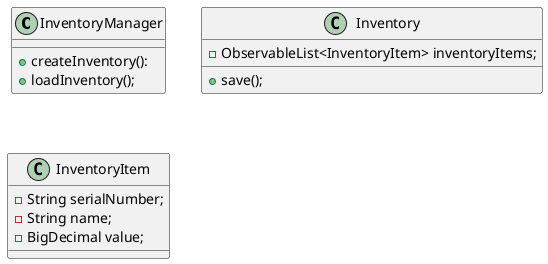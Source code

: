 @startuml

class InventoryManager {

    +createInventory():
    +loadInventory();
}

class Inventory {
    -ObservableList<InventoryItem> inventoryItems;

    +save();

}

class InventoryItem {
    -String serialNumber;
    -String name;
    -BigDecimal value;



}

@enduml